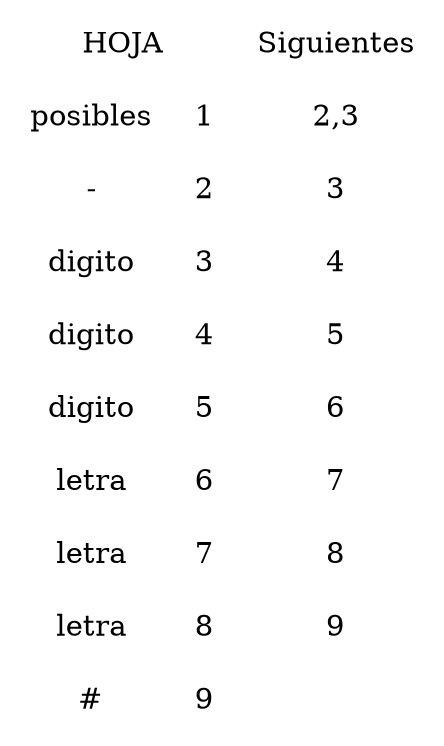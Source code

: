 digraph grafica{
rankdir=LR;
forcelabels= true;
node [shape = plain];
nodo36 [label = <<table border = '0' cellboder = '1' cellspacing='0' cellpadding='10'>
<tr>
<td COLSPAN='2'>HOJA</td>
<td>Siguientes</td>
</tr>
<tr>
<td>posibles</td>
<td>1</td>
<td>2,3</td>
</tr>
<tr>
<td>-</td>
<td>2</td>
<td>3</td>
</tr>
<tr>
<td>digito</td>
<td>3</td>
<td>4</td>
</tr>
<tr>
<td>digito</td>
<td>4</td>
<td>5</td>
</tr>
<tr>
<td>digito</td>
<td>5</td>
<td>6</td>
</tr>
<tr>
<td>letra</td>
<td>6</td>
<td>7</td>
</tr>
<tr>
<td>letra</td>
<td>7</td>
<td>8</td>
</tr>
<tr>
<td>letra</td>
<td>8</td>
<td>9</td>
</tr>
<tr>
<td>#</td>
<td>9</td>
<td></td>
</tr>
</table>>];

}